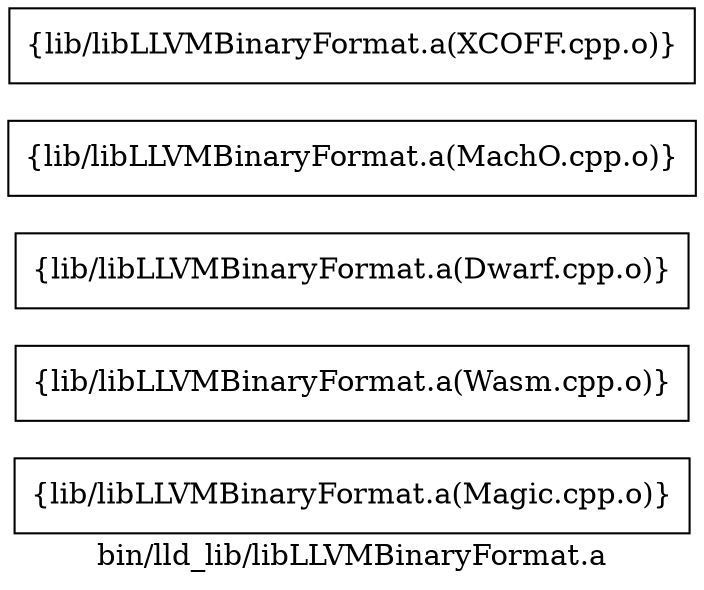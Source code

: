 digraph "bin/lld_lib/libLLVMBinaryFormat.a" {
	label="bin/lld_lib/libLLVMBinaryFormat.a";
	rankdir=LR;

	Node0x55fd7b8083e8 [shape=record,shape=box,group=0,label="{lib/libLLVMBinaryFormat.a(Magic.cpp.o)}"];
	Node0x55fd7b809108 [shape=record,shape=box,group=0,label="{lib/libLLVMBinaryFormat.a(Wasm.cpp.o)}"];
	Node0x55fd7b80a878 [shape=record,shape=box,group=0,label="{lib/libLLVMBinaryFormat.a(Dwarf.cpp.o)}"];
	Node0x55fd7b808bb8 [shape=record,shape=box,group=0,label="{lib/libLLVMBinaryFormat.a(MachO.cpp.o)}"];
	Node0x55fd7b807cb8 [shape=record,shape=box,group=0,label="{lib/libLLVMBinaryFormat.a(XCOFF.cpp.o)}"];
}
